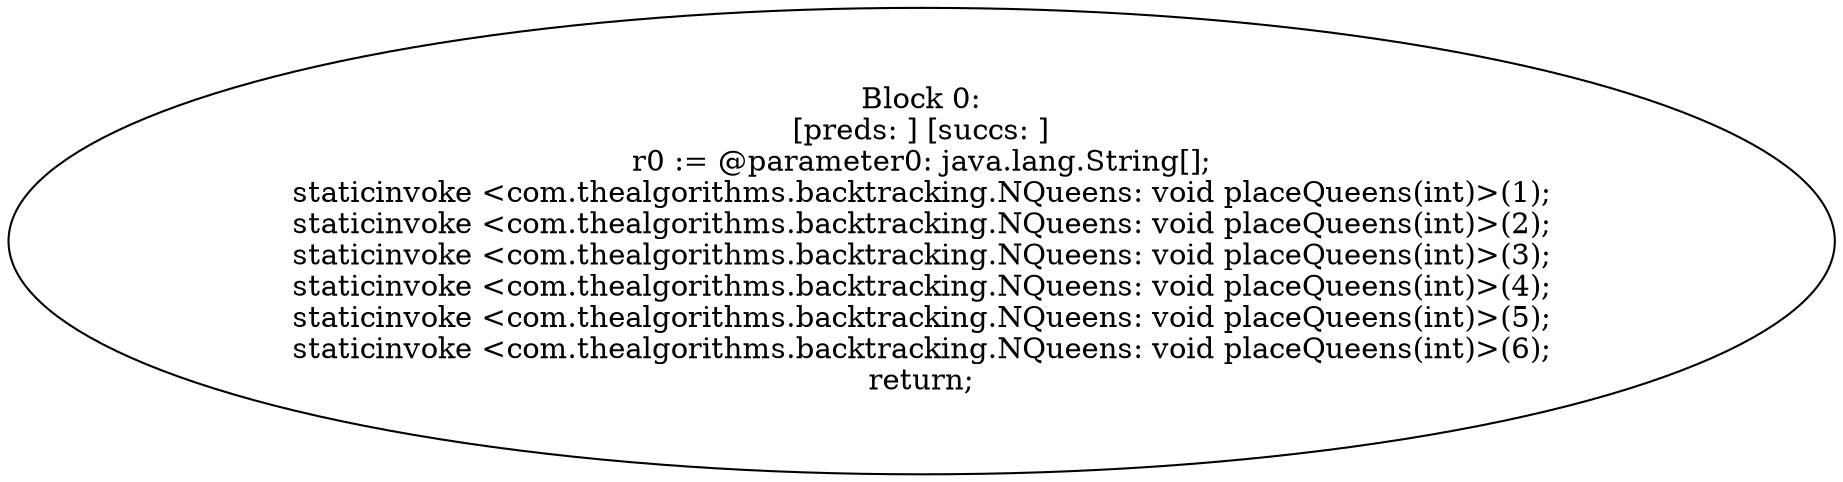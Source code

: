 digraph "unitGraph" {
    "Block 0:
[preds: ] [succs: ]
r0 := @parameter0: java.lang.String[];
staticinvoke <com.thealgorithms.backtracking.NQueens: void placeQueens(int)>(1);
staticinvoke <com.thealgorithms.backtracking.NQueens: void placeQueens(int)>(2);
staticinvoke <com.thealgorithms.backtracking.NQueens: void placeQueens(int)>(3);
staticinvoke <com.thealgorithms.backtracking.NQueens: void placeQueens(int)>(4);
staticinvoke <com.thealgorithms.backtracking.NQueens: void placeQueens(int)>(5);
staticinvoke <com.thealgorithms.backtracking.NQueens: void placeQueens(int)>(6);
return;
"
}
